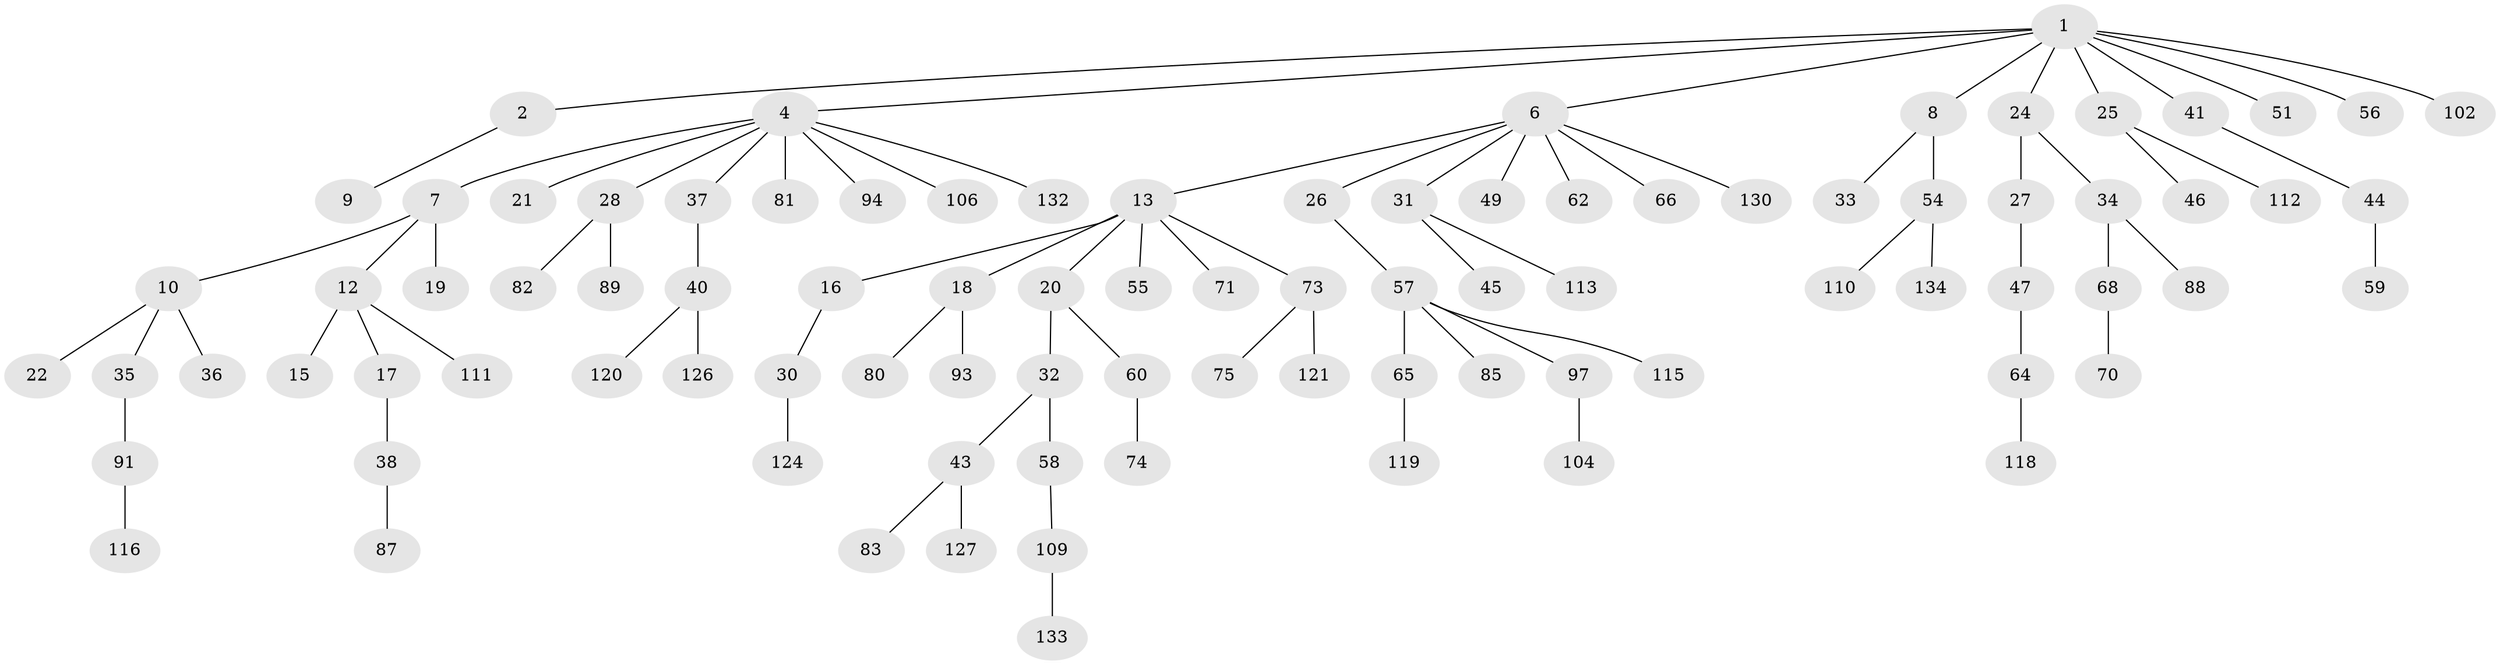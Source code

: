 // Generated by graph-tools (version 1.1) at 2025/52/02/27/25 19:52:13]
// undirected, 91 vertices, 90 edges
graph export_dot {
graph [start="1"]
  node [color=gray90,style=filled];
  1 [super="+3"];
  2 [super="+5"];
  4 [super="+23"];
  6 [super="+11"];
  7 [super="+39"];
  8 [super="+72"];
  9 [super="+78"];
  10;
  12 [super="+79"];
  13 [super="+14"];
  15;
  16;
  17 [super="+108"];
  18 [super="+52"];
  19;
  20 [super="+29"];
  21 [super="+61"];
  22;
  24;
  25 [super="+84"];
  26 [super="+96"];
  27 [super="+103"];
  28 [super="+42"];
  30 [super="+50"];
  31 [super="+86"];
  32 [super="+53"];
  33 [super="+123"];
  34 [super="+48"];
  35 [super="+129"];
  36 [super="+92"];
  37;
  38 [super="+128"];
  40 [super="+100"];
  41 [super="+99"];
  43 [super="+77"];
  44 [super="+114"];
  45;
  46 [super="+63"];
  47 [super="+135"];
  49 [super="+69"];
  51 [super="+101"];
  54 [super="+105"];
  55 [super="+117"];
  56 [super="+76"];
  57 [super="+90"];
  58;
  59;
  60;
  62 [super="+136"];
  64;
  65 [super="+67"];
  66;
  68;
  70;
  71;
  73 [super="+98"];
  74;
  75;
  80;
  81 [super="+95"];
  82;
  83;
  85;
  87;
  88;
  89 [super="+107"];
  91 [super="+122"];
  93;
  94;
  97 [super="+131"];
  102 [super="+125"];
  104;
  106;
  109;
  110;
  111;
  112;
  113;
  115;
  116;
  118;
  119;
  120;
  121;
  124;
  126;
  127;
  130;
  132;
  133;
  134;
  1 -- 2;
  1 -- 6;
  1 -- 8;
  1 -- 56;
  1 -- 51;
  1 -- 4;
  1 -- 102;
  1 -- 24;
  1 -- 41;
  1 -- 25;
  2 -- 9;
  4 -- 7;
  4 -- 21;
  4 -- 28;
  4 -- 37;
  4 -- 81;
  4 -- 132;
  4 -- 106;
  4 -- 94;
  6 -- 13;
  6 -- 26;
  6 -- 31;
  6 -- 49;
  6 -- 62;
  6 -- 130;
  6 -- 66;
  7 -- 10;
  7 -- 12;
  7 -- 19;
  8 -- 33;
  8 -- 54;
  10 -- 22;
  10 -- 35;
  10 -- 36;
  12 -- 15;
  12 -- 17;
  12 -- 111;
  13 -- 55;
  13 -- 73;
  13 -- 16;
  13 -- 18;
  13 -- 20;
  13 -- 71;
  16 -- 30;
  17 -- 38;
  18 -- 93;
  18 -- 80;
  20 -- 32;
  20 -- 60;
  24 -- 27;
  24 -- 34;
  25 -- 46;
  25 -- 112;
  26 -- 57;
  27 -- 47;
  28 -- 82;
  28 -- 89;
  30 -- 124;
  31 -- 45;
  31 -- 113;
  32 -- 43;
  32 -- 58;
  34 -- 88;
  34 -- 68;
  35 -- 91;
  37 -- 40;
  38 -- 87;
  40 -- 120;
  40 -- 126;
  41 -- 44;
  43 -- 127;
  43 -- 83;
  44 -- 59;
  47 -- 64;
  54 -- 134;
  54 -- 110;
  57 -- 65;
  57 -- 85;
  57 -- 115;
  57 -- 97;
  58 -- 109;
  60 -- 74;
  64 -- 118;
  65 -- 119;
  68 -- 70;
  73 -- 75;
  73 -- 121;
  91 -- 116;
  97 -- 104;
  109 -- 133;
}
